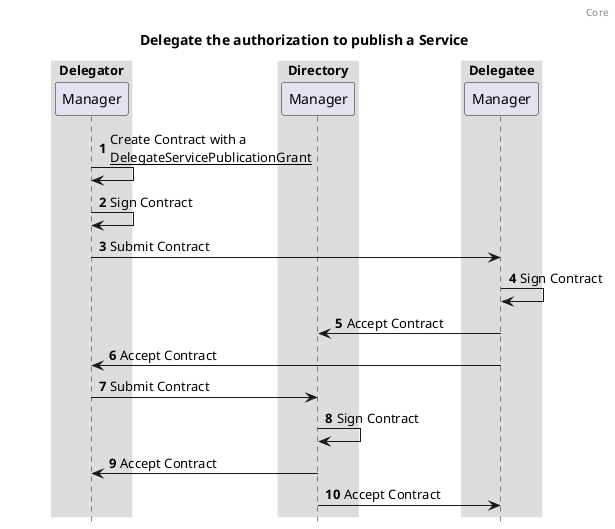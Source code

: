 @startuml

autonumber
title: Delegate the authorization to publish a Service
header: Core

box "Delegator"
  participant "Manager" as managerDelegator
end box

box "Directory"
  participant "Manager" as managerDirectory
end box

box "Delegatee"
  participant "Manager" as managerDelegatee
end box

managerDelegator -> managerDelegator: Create Contract with a \n__DelegateServicePublicationGrant__
managerDelegator -> managerDelegator: Sign Contract
managerDelegator -> managerDelegatee: Submit Contract
managerDelegatee -> managerDelegatee: Sign Contract
managerDelegatee -> managerDirectory: Accept Contract
managerDelegatee -> managerDelegator: Accept Contract
managerDelegator -> managerDirectory: Submit Contract
managerDirectory -> managerDirectory: Sign Contract
managerDirectory -> managerDelegator: Accept Contract
managerDirectory -> managerDelegatee: Accept Contract

skinparam sequenceBoxBorderColor #transparent
skinparam boxPadding 50
hide footbox
@enduml
